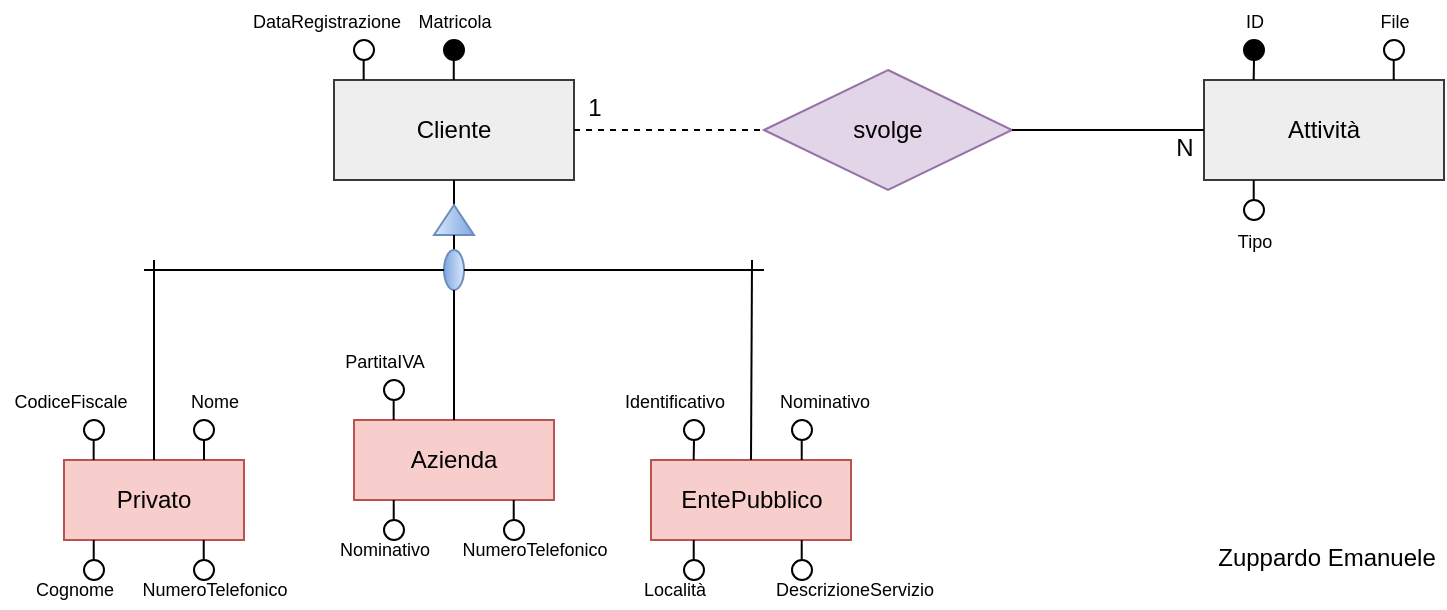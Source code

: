 <mxfile version="13.2.3" type="device"><diagram id="ZUeAmx6RnQdSgn8vOExe" name="Page-1"><mxGraphModel dx="1038" dy="596" grid="0" gridSize="10" guides="1" tooltips="1" connect="1" arrows="1" fold="1" page="1" pageScale="1" pageWidth="827" pageHeight="1169" math="0" shadow="0"><root><mxCell id="0"/><mxCell id="1" parent="0"/><mxCell id="w-PS1WZzxmIb66X3tIjl-1" value="Cliente" style="rounded=0;whiteSpace=wrap;html=1;fillColor=#eeeeee;strokeColor=#36393d;" parent="1" vertex="1"><mxGeometry x="195" y="87" width="120" height="50" as="geometry"/></mxCell><mxCell id="w-PS1WZzxmIb66X3tIjl-3" value="Privato" style="rounded=0;whiteSpace=wrap;html=1;fillColor=#f8cecc;strokeColor=#b85450;" parent="1" vertex="1"><mxGeometry x="60" y="277" width="90" height="40" as="geometry"/></mxCell><mxCell id="w-PS1WZzxmIb66X3tIjl-4" value="Azienda" style="rounded=0;whiteSpace=wrap;html=1;fillColor=#f8cecc;strokeColor=#b85450;" parent="1" vertex="1"><mxGeometry x="205" y="257" width="100" height="40" as="geometry"/></mxCell><mxCell id="w-PS1WZzxmIb66X3tIjl-5" value="EntePubblico" style="rounded=0;whiteSpace=wrap;html=1;fillColor=#f8cecc;strokeColor=#b85450;" parent="1" vertex="1"><mxGeometry x="353.5" y="277" width="100" height="40" as="geometry"/></mxCell><mxCell id="w-PS1WZzxmIb66X3tIjl-6" value="svolge" style="rhombus;whiteSpace=wrap;html=1;fillColor=#e1d5e7;strokeColor=#9673a6;" parent="1" vertex="1"><mxGeometry x="410" y="82" width="124" height="60" as="geometry"/></mxCell><mxCell id="w-PS1WZzxmIb66X3tIjl-7" value="Attività" style="rounded=0;whiteSpace=wrap;html=1;fillColor=#eeeeee;strokeColor=#36393d;" parent="1" vertex="1"><mxGeometry x="630" y="87" width="120" height="50" as="geometry"/></mxCell><mxCell id="w-PS1WZzxmIb66X3tIjl-10" value="" style="endArrow=none;html=1;exitX=0.5;exitY=0;exitDx=0;exitDy=0;" parent="1" source="SZmGqTjeATZF1UIy4aaY-1" edge="1"><mxGeometry width="50" height="50" relative="1" as="geometry"><mxPoint x="335" y="247" as="sourcePoint"/><mxPoint x="255" y="177" as="targetPoint"/></mxGeometry></mxCell><mxCell id="w-PS1WZzxmIb66X3tIjl-12" value="" style="endArrow=none;html=1;entryX=0.5;entryY=1;entryDx=0;entryDy=0;exitX=0.25;exitY=0.5;exitDx=0;exitDy=0;exitPerimeter=0;" parent="1" source="SZmGqTjeATZF1UIy4aaY-2" target="w-PS1WZzxmIb66X3tIjl-1" edge="1"><mxGeometry width="50" height="50" relative="1" as="geometry"><mxPoint x="255" y="157" as="sourcePoint"/><mxPoint x="155" y="147" as="targetPoint"/></mxGeometry></mxCell><mxCell id="w-PS1WZzxmIb66X3tIjl-13" value="" style="endArrow=none;html=1;" parent="1" edge="1"><mxGeometry width="50" height="50" relative="1" as="geometry"><mxPoint x="209.83" y="87" as="sourcePoint"/><mxPoint x="209.83" y="77" as="targetPoint"/></mxGeometry></mxCell><mxCell id="w-PS1WZzxmIb66X3tIjl-14" value="" style="ellipse;whiteSpace=wrap;html=1;aspect=fixed;fillColor=#FFFFFF;" parent="1" vertex="1"><mxGeometry x="205" y="67" width="10" height="10" as="geometry"/></mxCell><mxCell id="w-PS1WZzxmIb66X3tIjl-17" value="" style="endArrow=none;html=1;" parent="1" edge="1"><mxGeometry width="50" height="50" relative="1" as="geometry"><mxPoint x="254.88" y="87" as="sourcePoint"/><mxPoint x="254.88" y="77" as="targetPoint"/></mxGeometry></mxCell><mxCell id="w-PS1WZzxmIb66X3tIjl-18" value="" style="ellipse;whiteSpace=wrap;html=1;aspect=fixed;fillColor=#000000;" parent="1" vertex="1"><mxGeometry x="250" y="67" width="10" height="10" as="geometry"/></mxCell><mxCell id="w-PS1WZzxmIb66X3tIjl-19" value="&lt;font style=&quot;font-size: 9px&quot;&gt;Matricola&lt;/font&gt;" style="text;html=1;align=center;verticalAlign=middle;resizable=0;points=[];autosize=1;" parent="1" vertex="1"><mxGeometry x="230" y="47" width="50" height="20" as="geometry"/></mxCell><mxCell id="w-PS1WZzxmIb66X3tIjl-23" value="&lt;font style=&quot;font-size: 9px&quot;&gt;DataRegistrazione&lt;/font&gt;" style="text;html=1;align=center;verticalAlign=middle;resizable=0;points=[];autosize=1;" parent="1" vertex="1"><mxGeometry x="146" y="47" width="90" height="20" as="geometry"/></mxCell><mxCell id="w-PS1WZzxmIb66X3tIjl-24" value="" style="endArrow=none;html=1;" parent="1" edge="1"><mxGeometry width="50" height="50" relative="1" as="geometry"><mxPoint x="74.83" y="277" as="sourcePoint"/><mxPoint x="74.83" y="267" as="targetPoint"/></mxGeometry></mxCell><mxCell id="w-PS1WZzxmIb66X3tIjl-25" value="" style="ellipse;whiteSpace=wrap;html=1;aspect=fixed;" parent="1" vertex="1"><mxGeometry x="70" y="257" width="10" height="10" as="geometry"/></mxCell><mxCell id="w-PS1WZzxmIb66X3tIjl-26" value="&lt;font style=&quot;font-size: 9px&quot;&gt;CodiceFiscale&lt;/font&gt;" style="text;html=1;align=center;verticalAlign=middle;resizable=0;points=[];autosize=1;" parent="1" vertex="1"><mxGeometry x="28" y="237" width="70" height="20" as="geometry"/></mxCell><mxCell id="w-PS1WZzxmIb66X3tIjl-27" value="" style="endArrow=none;html=1;" parent="1" edge="1"><mxGeometry width="50" height="50" relative="1" as="geometry"><mxPoint x="74.86" y="327" as="sourcePoint"/><mxPoint x="74.86" y="317" as="targetPoint"/></mxGeometry></mxCell><mxCell id="w-PS1WZzxmIb66X3tIjl-28" value="" style="ellipse;whiteSpace=wrap;html=1;aspect=fixed;fillColor=#FFFFFF;" parent="1" vertex="1"><mxGeometry x="70" y="327" width="10" height="10" as="geometry"/></mxCell><mxCell id="w-PS1WZzxmIb66X3tIjl-31" value="" style="endArrow=none;html=1;" parent="1" edge="1"><mxGeometry width="50" height="50" relative="1" as="geometry"><mxPoint x="129.86" y="327" as="sourcePoint"/><mxPoint x="129.86" y="317" as="targetPoint"/></mxGeometry></mxCell><mxCell id="w-PS1WZzxmIb66X3tIjl-32" value="" style="ellipse;whiteSpace=wrap;html=1;aspect=fixed;fillColor=#FFFFFF;" parent="1" vertex="1"><mxGeometry x="125" y="327" width="10" height="10" as="geometry"/></mxCell><mxCell id="w-PS1WZzxmIb66X3tIjl-33" value="&lt;font style=&quot;font-size: 9px&quot;&gt;Nome&lt;/font&gt;" style="text;html=1;align=center;verticalAlign=middle;resizable=0;points=[];autosize=1;" parent="1" vertex="1"><mxGeometry x="115" y="237" width="40" height="20" as="geometry"/></mxCell><mxCell id="w-PS1WZzxmIb66X3tIjl-34" value="&lt;font style=&quot;font-size: 9px&quot;&gt;Cognome&lt;/font&gt;" style="text;html=1;align=center;verticalAlign=middle;resizable=0;points=[];autosize=1;" parent="1" vertex="1"><mxGeometry x="40" y="331" width="50" height="20" as="geometry"/></mxCell><mxCell id="w-PS1WZzxmIb66X3tIjl-35" value="&lt;font style=&quot;font-size: 9px&quot;&gt;NumeroTelefonico&lt;/font&gt;" style="text;html=1;align=center;verticalAlign=middle;resizable=0;points=[];autosize=1;" parent="1" vertex="1"><mxGeometry x="90" y="331" width="90" height="20" as="geometry"/></mxCell><mxCell id="w-PS1WZzxmIb66X3tIjl-36" value="" style="endArrow=none;html=1;" parent="1" edge="1"><mxGeometry width="50" height="50" relative="1" as="geometry"><mxPoint x="224.83" y="257" as="sourcePoint"/><mxPoint x="224.83" y="247" as="targetPoint"/></mxGeometry></mxCell><mxCell id="w-PS1WZzxmIb66X3tIjl-37" value="" style="ellipse;whiteSpace=wrap;html=1;aspect=fixed;fillColor=#FFFFFF;" parent="1" vertex="1"><mxGeometry x="220" y="237" width="10" height="10" as="geometry"/></mxCell><mxCell id="w-PS1WZzxmIb66X3tIjl-38" value="&lt;font&gt;&lt;font style=&quot;font-size: 9px&quot;&gt;PartitaIVA&lt;/font&gt;&lt;br&gt;&lt;/font&gt;" style="text;html=1;align=center;verticalAlign=middle;resizable=0;points=[];autosize=1;" parent="1" vertex="1"><mxGeometry x="190" y="217" width="60" height="20" as="geometry"/></mxCell><mxCell id="w-PS1WZzxmIb66X3tIjl-39" value="" style="endArrow=none;html=1;" parent="1" edge="1"><mxGeometry width="50" height="50" relative="1" as="geometry"><mxPoint x="224.86" y="307" as="sourcePoint"/><mxPoint x="224.86" y="297" as="targetPoint"/></mxGeometry></mxCell><mxCell id="w-PS1WZzxmIb66X3tIjl-40" value="" style="ellipse;whiteSpace=wrap;html=1;aspect=fixed;fillColor=#FFFFFF;" parent="1" vertex="1"><mxGeometry x="220" y="307" width="10" height="10" as="geometry"/></mxCell><mxCell id="w-PS1WZzxmIb66X3tIjl-43" value="" style="endArrow=none;html=1;" parent="1" edge="1"><mxGeometry width="50" height="50" relative="1" as="geometry"><mxPoint x="284.86" y="307" as="sourcePoint"/><mxPoint x="284.86" y="297" as="targetPoint"/></mxGeometry></mxCell><mxCell id="w-PS1WZzxmIb66X3tIjl-44" value="" style="ellipse;whiteSpace=wrap;html=1;aspect=fixed;fillColor=#FFFFFF;" parent="1" vertex="1"><mxGeometry x="280" y="307" width="10" height="10" as="geometry"/></mxCell><mxCell id="w-PS1WZzxmIb66X3tIjl-45" value="&lt;font style=&quot;font-size: 9px&quot;&gt;Nominativo&lt;/font&gt;" style="text;html=1;align=center;verticalAlign=middle;resizable=0;points=[];autosize=1;" parent="1" vertex="1"><mxGeometry x="190" y="311" width="60" height="20" as="geometry"/></mxCell><mxCell id="w-PS1WZzxmIb66X3tIjl-46" value="&lt;font style=&quot;font-size: 9px&quot;&gt;NumeroTelefonico&lt;/font&gt;" style="text;html=1;align=center;verticalAlign=middle;resizable=0;points=[];autosize=1;" parent="1" vertex="1"><mxGeometry x="250" y="311" width="90" height="20" as="geometry"/></mxCell><mxCell id="SZmGqTjeATZF1UIy4aaY-2" value="" style="triangle;whiteSpace=wrap;html=1;rotation=-90;fillColor=#dae8fc;strokeColor=#6c8ebf;gradientColor=#7ea6e0;" parent="1" vertex="1"><mxGeometry x="247.5" y="147" width="15" height="20" as="geometry"/></mxCell><mxCell id="SZmGqTjeATZF1UIy4aaY-5" value="" style="endArrow=none;html=1;entryX=0;entryY=0.5;entryDx=0;entryDy=0;exitX=0.25;exitY=0.5;exitDx=0;exitDy=0;exitPerimeter=0;" parent="1" source="SZmGqTjeATZF1UIy4aaY-1" target="SZmGqTjeATZF1UIy4aaY-2" edge="1"><mxGeometry width="50" height="50" relative="1" as="geometry"><mxPoint x="255" y="167" as="sourcePoint"/><mxPoint x="255" y="137" as="targetPoint"/></mxGeometry></mxCell><mxCell id="SZmGqTjeATZF1UIy4aaY-1" value="" style="ellipse;whiteSpace=wrap;html=1;rotation=90;fillColor=#dae8fc;strokeColor=#6c8ebf;gradientColor=#7ea6e0;" parent="1" vertex="1"><mxGeometry x="245" y="177" width="20" height="10" as="geometry"/></mxCell><mxCell id="SZmGqTjeATZF1UIy4aaY-6" value="" style="endArrow=none;html=1;exitX=0.5;exitY=0;exitDx=0;exitDy=0;" parent="1" source="w-PS1WZzxmIb66X3tIjl-4" target="SZmGqTjeATZF1UIy4aaY-1" edge="1"><mxGeometry width="50" height="50" relative="1" as="geometry"><mxPoint x="255" y="257" as="sourcePoint"/><mxPoint x="255" y="177.0" as="targetPoint"/></mxGeometry></mxCell><mxCell id="SZmGqTjeATZF1UIy4aaY-7" value="" style="endArrow=none;html=1;exitX=0.5;exitY=0;exitDx=0;exitDy=0;" parent="1" source="w-PS1WZzxmIb66X3tIjl-3" edge="1"><mxGeometry width="50" height="50" relative="1" as="geometry"><mxPoint x="110" y="247" as="sourcePoint"/><mxPoint x="105" y="177" as="targetPoint"/></mxGeometry></mxCell><mxCell id="SZmGqTjeATZF1UIy4aaY-8" value="" style="endArrow=none;html=1;entryX=0.5;entryY=1;entryDx=0;entryDy=0;" parent="1" target="SZmGqTjeATZF1UIy4aaY-1" edge="1"><mxGeometry width="50" height="50" relative="1" as="geometry"><mxPoint x="100" y="182" as="sourcePoint"/><mxPoint x="190" y="147" as="targetPoint"/></mxGeometry></mxCell><mxCell id="SZmGqTjeATZF1UIy4aaY-9" value="" style="endArrow=none;html=1;exitX=0.5;exitY=0;exitDx=0;exitDy=0;" parent="1" source="w-PS1WZzxmIb66X3tIjl-5" edge="1"><mxGeometry width="50" height="50" relative="1" as="geometry"><mxPoint x="370" y="247" as="sourcePoint"/><mxPoint x="404" y="177" as="targetPoint"/></mxGeometry></mxCell><mxCell id="SZmGqTjeATZF1UIy4aaY-10" value="" style="endArrow=none;html=1;exitX=0.5;exitY=0;exitDx=0;exitDy=0;" parent="1" source="SZmGqTjeATZF1UIy4aaY-1" edge="1"><mxGeometry width="50" height="50" relative="1" as="geometry"><mxPoint x="290" y="207" as="sourcePoint"/><mxPoint x="410" y="182" as="targetPoint"/></mxGeometry></mxCell><mxCell id="SZmGqTjeATZF1UIy4aaY-12" value="" style="endArrow=none;html=1;" parent="1" edge="1"><mxGeometry width="50" height="50" relative="1" as="geometry"><mxPoint x="374.83" y="277" as="sourcePoint"/><mxPoint x="375" y="267" as="targetPoint"/></mxGeometry></mxCell><mxCell id="SZmGqTjeATZF1UIy4aaY-13" value="" style="ellipse;whiteSpace=wrap;html=1;aspect=fixed;" parent="1" vertex="1"><mxGeometry x="370" y="257" width="10" height="10" as="geometry"/></mxCell><mxCell id="SZmGqTjeATZF1UIy4aaY-14" value="&lt;font style=&quot;font-size: 9px&quot;&gt;Identificativo&lt;/font&gt;" style="text;html=1;align=center;verticalAlign=middle;resizable=0;points=[];autosize=1;" parent="1" vertex="1"><mxGeometry x="330" y="237" width="70" height="20" as="geometry"/></mxCell><mxCell id="SZmGqTjeATZF1UIy4aaY-15" value="" style="endArrow=none;html=1;" parent="1" edge="1"><mxGeometry width="50" height="50" relative="1" as="geometry"><mxPoint x="428.86" y="277" as="sourcePoint"/><mxPoint x="428.86" y="267" as="targetPoint"/></mxGeometry></mxCell><mxCell id="SZmGqTjeATZF1UIy4aaY-16" value="" style="ellipse;whiteSpace=wrap;html=1;aspect=fixed;fillColor=#FFFFFF;" parent="1" vertex="1"><mxGeometry x="424" y="257" width="10" height="10" as="geometry"/></mxCell><mxCell id="SZmGqTjeATZF1UIy4aaY-17" value="&lt;font style=&quot;font-size: 9px&quot;&gt;Nominativo&lt;/font&gt;" style="text;html=1;align=center;verticalAlign=middle;resizable=0;points=[];autosize=1;" parent="1" vertex="1"><mxGeometry x="410" y="237" width="60" height="20" as="geometry"/></mxCell><mxCell id="SZmGqTjeATZF1UIy4aaY-18" value="" style="endArrow=none;html=1;" parent="1" edge="1"><mxGeometry width="50" height="50" relative="1" as="geometry"><mxPoint x="374.86" y="327" as="sourcePoint"/><mxPoint x="374.86" y="317" as="targetPoint"/></mxGeometry></mxCell><mxCell id="SZmGqTjeATZF1UIy4aaY-19" value="" style="ellipse;whiteSpace=wrap;html=1;aspect=fixed;fillColor=#FFFFFF;" parent="1" vertex="1"><mxGeometry x="370" y="327" width="10" height="10" as="geometry"/></mxCell><mxCell id="SZmGqTjeATZF1UIy4aaY-20" value="" style="endArrow=none;html=1;" parent="1" edge="1"><mxGeometry width="50" height="50" relative="1" as="geometry"><mxPoint x="428.86" y="327" as="sourcePoint"/><mxPoint x="428.86" y="317" as="targetPoint"/></mxGeometry></mxCell><mxCell id="SZmGqTjeATZF1UIy4aaY-21" value="" style="ellipse;whiteSpace=wrap;html=1;aspect=fixed;fillColor=#FFFFFF;" parent="1" vertex="1"><mxGeometry x="424" y="327" width="10" height="10" as="geometry"/></mxCell><mxCell id="SZmGqTjeATZF1UIy4aaY-22" value="&lt;font style=&quot;font-size: 9px&quot;&gt;DescrizioneServizio&lt;/font&gt;" style="text;html=1;align=center;verticalAlign=middle;resizable=0;points=[];autosize=1;" parent="1" vertex="1"><mxGeometry x="410" y="331" width="90" height="20" as="geometry"/></mxCell><mxCell id="SZmGqTjeATZF1UIy4aaY-23" value="&lt;font style=&quot;font-size: 9px&quot;&gt;Località&lt;/font&gt;" style="text;html=1;align=center;verticalAlign=middle;resizable=0;points=[];autosize=1;" parent="1" vertex="1"><mxGeometry x="340" y="331" width="50" height="20" as="geometry"/></mxCell><mxCell id="SZmGqTjeATZF1UIy4aaY-25" value="" style="endArrow=none;html=1;exitX=1;exitY=0.5;exitDx=0;exitDy=0;entryX=0;entryY=0.5;entryDx=0;entryDy=0;" parent="1" source="w-PS1WZzxmIb66X3tIjl-6" target="w-PS1WZzxmIb66X3tIjl-7" edge="1"><mxGeometry width="50" height="50" relative="1" as="geometry"><mxPoint x="530" y="97" as="sourcePoint"/><mxPoint x="580" y="47" as="targetPoint"/></mxGeometry></mxCell><mxCell id="SZmGqTjeATZF1UIy4aaY-26" value="" style="endArrow=none;dashed=1;html=1;exitX=1;exitY=0.5;exitDx=0;exitDy=0;entryX=0;entryY=0.5;entryDx=0;entryDy=0;" parent="1" source="w-PS1WZzxmIb66X3tIjl-1" target="w-PS1WZzxmIb66X3tIjl-6" edge="1"><mxGeometry width="50" height="50" relative="1" as="geometry"><mxPoint x="320" y="97" as="sourcePoint"/><mxPoint x="370" y="47" as="targetPoint"/></mxGeometry></mxCell><mxCell id="SZmGqTjeATZF1UIy4aaY-27" value="1" style="text;html=1;align=center;verticalAlign=middle;resizable=0;points=[];autosize=1;" parent="1" vertex="1"><mxGeometry x="315" y="91" width="20" height="20" as="geometry"/></mxCell><mxCell id="SZmGqTjeATZF1UIy4aaY-28" value="N" style="text;html=1;align=center;verticalAlign=middle;resizable=0;points=[];autosize=1;" parent="1" vertex="1"><mxGeometry x="610" y="111" width="20" height="20" as="geometry"/></mxCell><mxCell id="SZmGqTjeATZF1UIy4aaY-29" value="" style="endArrow=none;html=1;" parent="1" edge="1"><mxGeometry width="50" height="50" relative="1" as="geometry"><mxPoint x="654.83" y="87" as="sourcePoint"/><mxPoint x="655" y="77" as="targetPoint"/></mxGeometry></mxCell><mxCell id="SZmGqTjeATZF1UIy4aaY-30" value="" style="ellipse;whiteSpace=wrap;html=1;aspect=fixed;fillColor=#000000;" parent="1" vertex="1"><mxGeometry x="650" y="67" width="10" height="10" as="geometry"/></mxCell><mxCell id="SZmGqTjeATZF1UIy4aaY-31" value="&lt;font style=&quot;font-size: 9px&quot;&gt;ID&lt;/font&gt;" style="text;html=1;align=center;verticalAlign=middle;resizable=0;points=[];autosize=1;" parent="1" vertex="1"><mxGeometry x="645" y="47" width="20" height="20" as="geometry"/></mxCell><mxCell id="SZmGqTjeATZF1UIy4aaY-32" value="" style="endArrow=none;html=1;" parent="1" edge="1"><mxGeometry width="50" height="50" relative="1" as="geometry"><mxPoint x="724.86" y="87" as="sourcePoint"/><mxPoint x="724.86" y="77" as="targetPoint"/></mxGeometry></mxCell><mxCell id="SZmGqTjeATZF1UIy4aaY-33" value="" style="ellipse;whiteSpace=wrap;html=1;aspect=fixed;fillColor=#FFFFFF;" parent="1" vertex="1"><mxGeometry x="720" y="67" width="10" height="10" as="geometry"/></mxCell><mxCell id="SZmGqTjeATZF1UIy4aaY-34" value="&lt;font style=&quot;font-size: 9px&quot;&gt;File&lt;/font&gt;" style="text;html=1;align=center;verticalAlign=middle;resizable=0;points=[];autosize=1;" parent="1" vertex="1"><mxGeometry x="710" y="47" width="30" height="20" as="geometry"/></mxCell><mxCell id="SZmGqTjeATZF1UIy4aaY-36" value="" style="endArrow=none;html=1;" parent="1" edge="1"><mxGeometry width="50" height="50" relative="1" as="geometry"><mxPoint x="654.86" y="147" as="sourcePoint"/><mxPoint x="654.86" y="137" as="targetPoint"/></mxGeometry></mxCell><mxCell id="SZmGqTjeATZF1UIy4aaY-37" value="" style="ellipse;whiteSpace=wrap;html=1;aspect=fixed;fillColor=#FFFFFF;" parent="1" vertex="1"><mxGeometry x="650" y="147" width="10" height="10" as="geometry"/></mxCell><mxCell id="SZmGqTjeATZF1UIy4aaY-40" value="&lt;font style=&quot;font-size: 9px&quot;&gt;Tipo&lt;/font&gt;" style="text;html=1;align=center;verticalAlign=middle;resizable=0;points=[];autosize=1;" parent="1" vertex="1"><mxGeometry x="640" y="157" width="30" height="20" as="geometry"/></mxCell><mxCell id="SZmGqTjeATZF1UIy4aaY-41" value="" style="endArrow=none;html=1;" parent="1" edge="1"><mxGeometry width="50" height="50" relative="1" as="geometry"><mxPoint x="130" y="277" as="sourcePoint"/><mxPoint x="130" y="267" as="targetPoint"/></mxGeometry></mxCell><mxCell id="SZmGqTjeATZF1UIy4aaY-42" value="" style="ellipse;whiteSpace=wrap;html=1;aspect=fixed;fillColor=#FFFFFF;" parent="1" vertex="1"><mxGeometry x="125" y="257" width="10" height="10" as="geometry"/></mxCell><mxCell id="SZmGqTjeATZF1UIy4aaY-45" value="Zuppardo Emanuele" style="text;html=1;align=center;verticalAlign=middle;resizable=0;points=[];autosize=1;" parent="1" vertex="1"><mxGeometry x="631" y="317" width="119" height="18" as="geometry"/></mxCell></root></mxGraphModel></diagram></mxfile>